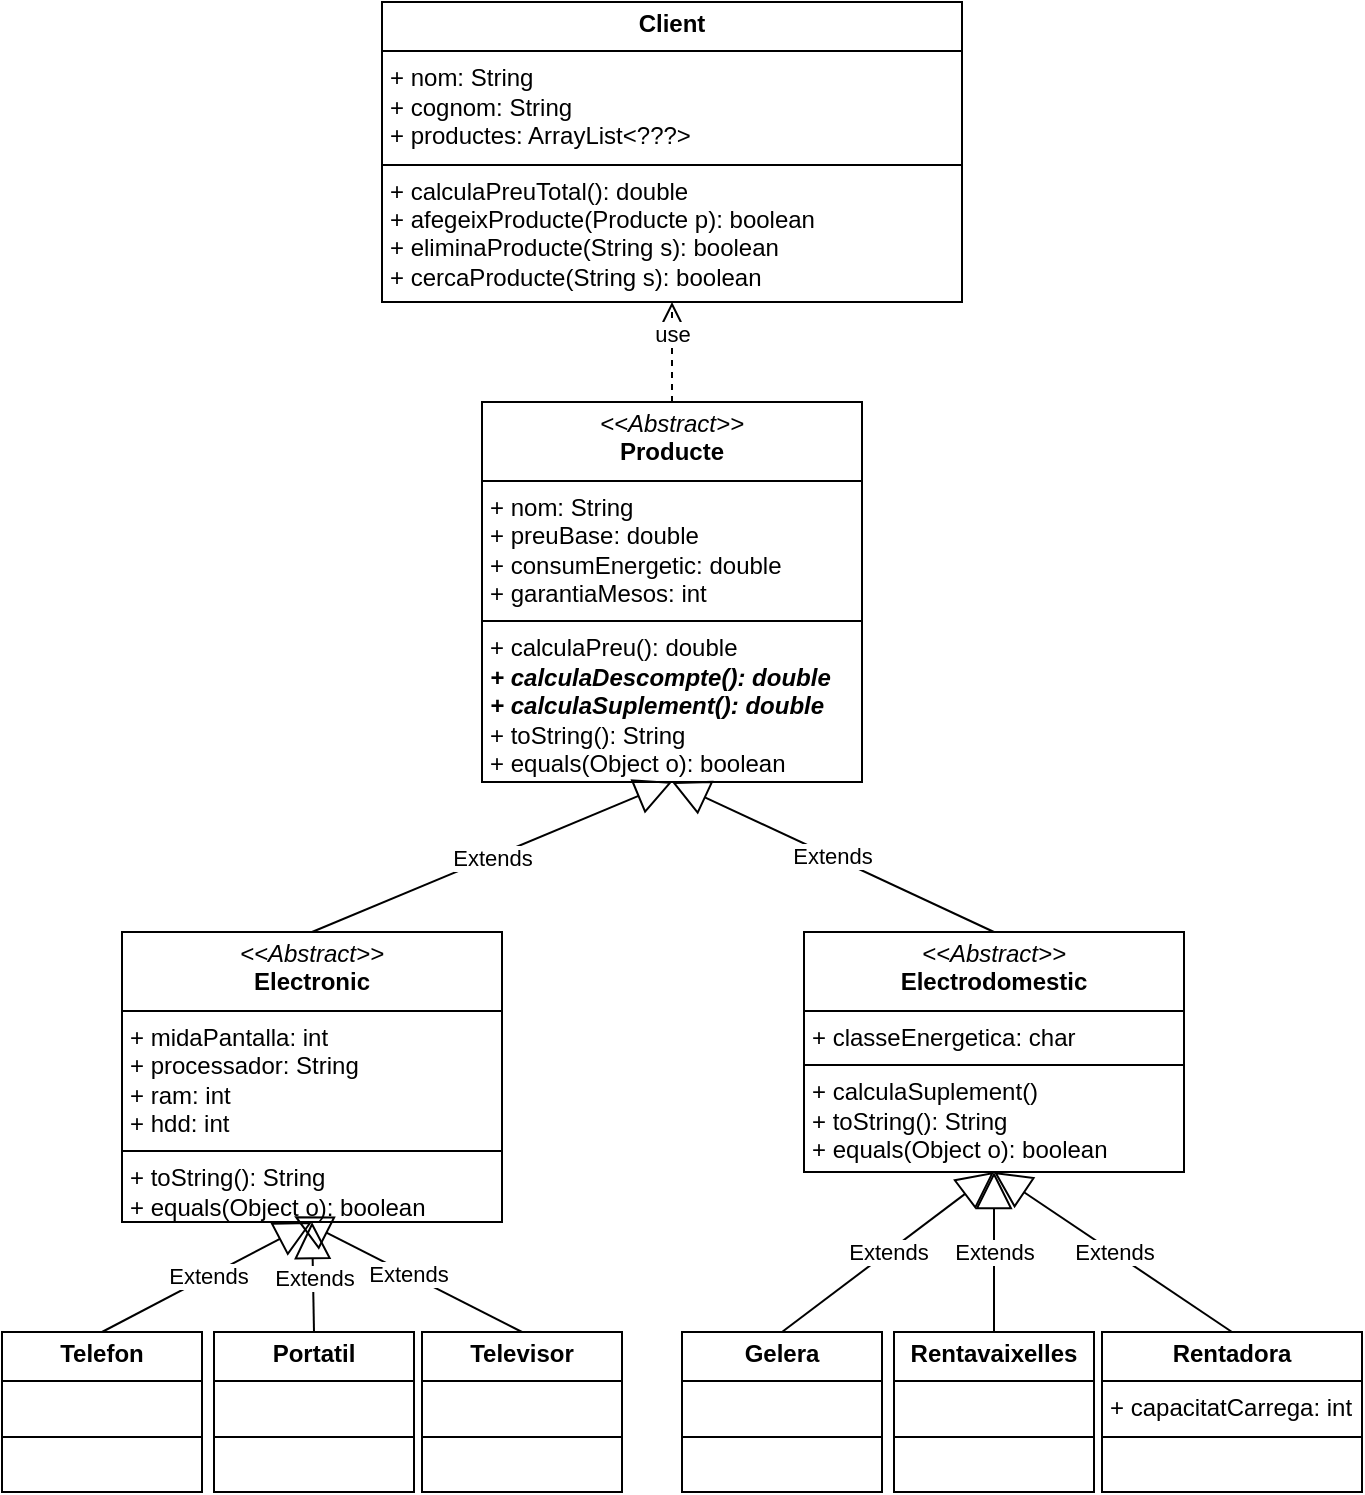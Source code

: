 <mxfile version="26.0.4">
  <diagram name="Página-1" id="60RNTh4Rrc2IoQphYFgR">
    <mxGraphModel dx="1434" dy="836" grid="1" gridSize="10" guides="1" tooltips="1" connect="1" arrows="1" fold="1" page="1" pageScale="1" pageWidth="827" pageHeight="1169" math="0" shadow="0">
      <root>
        <mxCell id="0" />
        <mxCell id="1" parent="0" />
        <mxCell id="zn-H3UJhmmuOepw79yXp-1" value="&lt;p style=&quot;margin:0px;margin-top:4px;text-align:center;&quot;&gt;&lt;b&gt;Client&lt;/b&gt;&lt;/p&gt;&lt;hr size=&quot;1&quot; style=&quot;border-style:solid;&quot;&gt;&lt;p style=&quot;margin:0px;margin-left:4px;&quot;&gt;+ nom: String&lt;/p&gt;&lt;p style=&quot;margin:0px;margin-left:4px;&quot;&gt;+ cognom: String&lt;/p&gt;&lt;p style=&quot;margin:0px;margin-left:4px;&quot;&gt;+ productes: ArrayList&amp;lt;???&amp;gt;&lt;br&gt;&lt;/p&gt;&lt;hr size=&quot;1&quot; style=&quot;border-style:solid;&quot;&gt;&lt;p style=&quot;margin:0px;margin-left:4px;&quot;&gt;&lt;span style=&quot;background-color: transparent; color: light-dark(rgb(0, 0, 0), rgb(255, 255, 255));&quot;&gt;+ calculaPreuTotal(): double&lt;/span&gt;&lt;br&gt;&lt;/p&gt;&lt;p style=&quot;margin:0px;margin-left:4px;&quot;&gt;&lt;span style=&quot;background-color: transparent; color: light-dark(rgb(0, 0, 0), rgb(255, 255, 255));&quot;&gt;+ afegeixProducte(Producte p): boolean&lt;/span&gt;&lt;/p&gt;&lt;p style=&quot;margin:0px;margin-left:4px;&quot;&gt;+ eliminaProducte(String s): boolean&lt;/p&gt;&lt;p style=&quot;margin:0px;margin-left:4px;&quot;&gt;+ cercaProducte(String s): boolean&lt;/p&gt;" style="verticalAlign=top;align=left;overflow=fill;html=1;whiteSpace=wrap;" parent="1" vertex="1">
          <mxGeometry x="200" y="12" width="290" height="150" as="geometry" />
        </mxCell>
        <mxCell id="zn-H3UJhmmuOepw79yXp-2" value="&lt;p style=&quot;margin:0px;margin-top:4px;text-align:center;&quot;&gt;&lt;b&gt;Telefon&lt;/b&gt;&lt;/p&gt;&lt;hr size=&quot;1&quot; style=&quot;border-style:solid;&quot;&gt;&lt;p style=&quot;margin:0px;margin-left:4px;&quot;&gt;&lt;br&gt;&lt;/p&gt;&lt;hr size=&quot;1&quot; style=&quot;border-style:solid;&quot;&gt;&lt;p style=&quot;margin:0px;margin-left:4px;&quot;&gt;&lt;br&gt;&lt;/p&gt;" style="verticalAlign=top;align=left;overflow=fill;html=1;whiteSpace=wrap;" parent="1" vertex="1">
          <mxGeometry x="10" y="677" width="100" height="80" as="geometry" />
        </mxCell>
        <mxCell id="aTCr0v6NtJagjDFA-7IP-1" value="&lt;p style=&quot;margin:0px;margin-top:4px;text-align:center;&quot;&gt;&lt;i&gt;&amp;lt;&amp;lt;Abstract&amp;gt;&amp;gt;&lt;/i&gt;&lt;br&gt;&lt;b&gt;Producte&lt;/b&gt;&lt;/p&gt;&lt;hr size=&quot;1&quot; style=&quot;border-style:solid;&quot;&gt;&lt;p style=&quot;margin:0px;margin-left:4px;&quot;&gt;+ nom: String&lt;br&gt;+ preuBase: double&lt;/p&gt;&lt;p style=&quot;margin:0px;margin-left:4px;&quot;&gt;+ consumEnergetic: double&lt;/p&gt;&lt;p style=&quot;margin:0px;margin-left:4px;&quot;&gt;+ garantiaMesos: int&lt;/p&gt;&lt;hr size=&quot;1&quot; style=&quot;border-style:solid;&quot;&gt;&lt;p style=&quot;margin:0px;margin-left:4px;&quot;&gt;+ calculaPreu(): double&lt;br&gt;&lt;/p&gt;&lt;p style=&quot;margin: 0px 0px 0px 4px;&quot;&gt;&lt;b&gt;&lt;i&gt;+ calculaDescompte(): double&lt;/i&gt;&lt;/b&gt;&lt;br&gt;&lt;/p&gt;&lt;div&gt;&lt;p style=&quot;margin: 0px 0px 0px 4px;&quot;&gt;&lt;b&gt;&lt;i&gt;+ calculaSuplement(): double&lt;/i&gt;&lt;/b&gt;&lt;br&gt;&lt;/p&gt;&lt;/div&gt;&lt;p style=&quot;margin:0px;margin-left:4px;&quot;&gt;+ toString(): String&lt;br&gt;+ equals(Object o): boolean&lt;/p&gt;" style="verticalAlign=top;align=left;overflow=fill;html=1;whiteSpace=wrap;" parent="1" vertex="1">
          <mxGeometry x="250" y="212" width="190" height="190" as="geometry" />
        </mxCell>
        <mxCell id="aTCr0v6NtJagjDFA-7IP-2" value="&lt;p style=&quot;margin:0px;margin-top:4px;text-align:center;&quot;&gt;&lt;i&gt;&amp;lt;&amp;lt;Abstract&amp;gt;&amp;gt;&lt;/i&gt;&lt;br&gt;&lt;b&gt;Electronic&lt;/b&gt;&lt;/p&gt;&lt;hr size=&quot;1&quot; style=&quot;border-style:solid;&quot;&gt;&lt;p style=&quot;margin:0px;margin-left:4px;&quot;&gt;+ midaPantalla: int&lt;br&gt;+ processador: String&lt;/p&gt;&lt;p style=&quot;margin:0px;margin-left:4px;&quot;&gt;+ ram: int&lt;/p&gt;&lt;p style=&quot;margin:0px;margin-left:4px;&quot;&gt;+ hdd: int&lt;/p&gt;&lt;hr size=&quot;1&quot; style=&quot;border-style:solid;&quot;&gt;&lt;p style=&quot;margin:0px;margin-left:4px;&quot;&gt;+ toString(): String&lt;br&gt;&lt;/p&gt;&lt;p style=&quot;margin:0px;margin-left:4px;&quot;&gt;+ equals(Object o): boolean&lt;/p&gt;" style="verticalAlign=top;align=left;overflow=fill;html=1;whiteSpace=wrap;" parent="1" vertex="1">
          <mxGeometry x="70" y="477" width="190" height="145" as="geometry" />
        </mxCell>
        <mxCell id="aTCr0v6NtJagjDFA-7IP-3" value="Extends" style="endArrow=block;endSize=16;endFill=0;html=1;rounded=0;exitX=0.5;exitY=0;exitDx=0;exitDy=0;entryX=0.5;entryY=1;entryDx=0;entryDy=0;" parent="1" source="aTCr0v6NtJagjDFA-7IP-2" target="aTCr0v6NtJagjDFA-7IP-1" edge="1">
          <mxGeometry width="160" relative="1" as="geometry">
            <mxPoint x="390" y="342" as="sourcePoint" />
            <mxPoint x="550" y="342" as="targetPoint" />
          </mxGeometry>
        </mxCell>
        <mxCell id="aTCr0v6NtJagjDFA-7IP-4" value="&lt;p style=&quot;margin:0px;margin-top:4px;text-align:center;&quot;&gt;&lt;i&gt;&amp;lt;&amp;lt;Abstract&amp;gt;&amp;gt;&lt;/i&gt;&lt;br&gt;&lt;b&gt;Electrodomestic&lt;/b&gt;&lt;/p&gt;&lt;hr size=&quot;1&quot; style=&quot;border-style:solid;&quot;&gt;&lt;p style=&quot;margin:0px;margin-left:4px;&quot;&gt;+ classeEnergetica: char&lt;br&gt;&lt;/p&gt;&lt;hr size=&quot;1&quot; style=&quot;border-style:solid;&quot;&gt;&lt;p style=&quot;margin:0px;margin-left:4px;&quot;&gt;+ calculaSuplement()&lt;/p&gt;&lt;p style=&quot;margin:0px;margin-left:4px;&quot;&gt;+ toString(): String&lt;br&gt;+ equals(Object o): boolean&lt;/p&gt;" style="verticalAlign=top;align=left;overflow=fill;html=1;whiteSpace=wrap;" parent="1" vertex="1">
          <mxGeometry x="411" y="477" width="190" height="120" as="geometry" />
        </mxCell>
        <mxCell id="aTCr0v6NtJagjDFA-7IP-5" value="Extends" style="endArrow=block;endSize=16;endFill=0;html=1;rounded=0;exitX=0.5;exitY=0;exitDx=0;exitDy=0;entryX=0.5;entryY=1;entryDx=0;entryDy=0;" parent="1" source="aTCr0v6NtJagjDFA-7IP-4" target="aTCr0v6NtJagjDFA-7IP-1" edge="1">
          <mxGeometry width="160" relative="1" as="geometry">
            <mxPoint x="175" y="442" as="sourcePoint" />
            <mxPoint x="350" y="392" as="targetPoint" />
          </mxGeometry>
        </mxCell>
        <mxCell id="aTCr0v6NtJagjDFA-7IP-6" value="&lt;p style=&quot;margin:0px;margin-top:4px;text-align:center;&quot;&gt;&lt;b&gt;Portatil&lt;/b&gt;&lt;/p&gt;&lt;hr size=&quot;1&quot; style=&quot;border-style:solid;&quot;&gt;&lt;p style=&quot;margin:0px;margin-left:4px;&quot;&gt;&lt;br&gt;&lt;/p&gt;&lt;hr size=&quot;1&quot; style=&quot;border-style:solid;&quot;&gt;&lt;p style=&quot;margin:0px;margin-left:4px;&quot;&gt;&lt;br&gt;&lt;/p&gt;" style="verticalAlign=top;align=left;overflow=fill;html=1;whiteSpace=wrap;" parent="1" vertex="1">
          <mxGeometry x="116" y="677" width="100" height="80" as="geometry" />
        </mxCell>
        <mxCell id="aTCr0v6NtJagjDFA-7IP-7" value="&lt;p style=&quot;margin:0px;margin-top:4px;text-align:center;&quot;&gt;&lt;b&gt;Televisor&lt;/b&gt;&lt;/p&gt;&lt;hr size=&quot;1&quot; style=&quot;border-style:solid;&quot;&gt;&lt;p style=&quot;margin:0px;margin-left:4px;&quot;&gt;&lt;br&gt;&lt;/p&gt;&lt;hr size=&quot;1&quot; style=&quot;border-style:solid;&quot;&gt;&lt;p style=&quot;margin:0px;margin-left:4px;&quot;&gt;&lt;br&gt;&lt;/p&gt;" style="verticalAlign=top;align=left;overflow=fill;html=1;whiteSpace=wrap;" parent="1" vertex="1">
          <mxGeometry x="220" y="677" width="100" height="80" as="geometry" />
        </mxCell>
        <mxCell id="aTCr0v6NtJagjDFA-7IP-8" value="&lt;p style=&quot;margin:0px;margin-top:4px;text-align:center;&quot;&gt;&lt;b&gt;Gelera&lt;/b&gt;&lt;/p&gt;&lt;hr size=&quot;1&quot; style=&quot;border-style:solid;&quot;&gt;&lt;p style=&quot;margin:0px;margin-left:4px;&quot;&gt;&lt;br&gt;&lt;/p&gt;&lt;hr size=&quot;1&quot; style=&quot;border-style:solid;&quot;&gt;&lt;p style=&quot;margin:0px;margin-left:4px;&quot;&gt;&lt;br&gt;&lt;/p&gt;" style="verticalAlign=top;align=left;overflow=fill;html=1;whiteSpace=wrap;" parent="1" vertex="1">
          <mxGeometry x="350" y="677" width="100" height="80" as="geometry" />
        </mxCell>
        <mxCell id="aTCr0v6NtJagjDFA-7IP-9" value="&lt;p style=&quot;margin:0px;margin-top:4px;text-align:center;&quot;&gt;&lt;b&gt;Rentavaixelles&lt;/b&gt;&lt;/p&gt;&lt;hr size=&quot;1&quot; style=&quot;border-style:solid;&quot;&gt;&lt;p style=&quot;margin:0px;margin-left:4px;&quot;&gt;&lt;br&gt;&lt;/p&gt;&lt;hr size=&quot;1&quot; style=&quot;border-style:solid;&quot;&gt;&lt;p style=&quot;margin:0px;margin-left:4px;&quot;&gt;&lt;br&gt;&lt;/p&gt;" style="verticalAlign=top;align=left;overflow=fill;html=1;whiteSpace=wrap;" parent="1" vertex="1">
          <mxGeometry x="456" y="677" width="100" height="80" as="geometry" />
        </mxCell>
        <mxCell id="aTCr0v6NtJagjDFA-7IP-10" value="&lt;p style=&quot;margin:0px;margin-top:4px;text-align:center;&quot;&gt;&lt;b&gt;Rentadora&lt;/b&gt;&lt;/p&gt;&lt;hr size=&quot;1&quot; style=&quot;border-style:solid;&quot;&gt;&lt;p style=&quot;margin:0px;margin-left:4px;&quot;&gt;+ capacitatCarrega: int&lt;/p&gt;&lt;hr size=&quot;1&quot; style=&quot;border-style:solid;&quot;&gt;&lt;p style=&quot;margin:0px;margin-left:4px;&quot;&gt;&lt;br&gt;&lt;/p&gt;" style="verticalAlign=top;align=left;overflow=fill;html=1;whiteSpace=wrap;" parent="1" vertex="1">
          <mxGeometry x="560" y="677" width="130" height="80" as="geometry" />
        </mxCell>
        <mxCell id="aTCr0v6NtJagjDFA-7IP-11" value="Extends" style="endArrow=block;endSize=16;endFill=0;html=1;rounded=0;exitX=0.5;exitY=0;exitDx=0;exitDy=0;entryX=0.5;entryY=1;entryDx=0;entryDy=0;" parent="1" source="zn-H3UJhmmuOepw79yXp-2" target="aTCr0v6NtJagjDFA-7IP-2" edge="1">
          <mxGeometry width="160" relative="1" as="geometry">
            <mxPoint x="60" y="687" as="sourcePoint" />
            <mxPoint x="190" y="637" as="targetPoint" />
          </mxGeometry>
        </mxCell>
        <mxCell id="aTCr0v6NtJagjDFA-7IP-12" value="Extends" style="endArrow=block;endSize=16;endFill=0;html=1;rounded=0;exitX=0.5;exitY=0;exitDx=0;exitDy=0;entryX=0.5;entryY=1;entryDx=0;entryDy=0;" parent="1" source="aTCr0v6NtJagjDFA-7IP-6" target="aTCr0v6NtJagjDFA-7IP-2" edge="1">
          <mxGeometry width="160" relative="1" as="geometry">
            <mxPoint x="70" y="687" as="sourcePoint" />
            <mxPoint x="115" y="637" as="targetPoint" />
          </mxGeometry>
        </mxCell>
        <mxCell id="aTCr0v6NtJagjDFA-7IP-13" value="Extends" style="endArrow=block;endSize=16;endFill=0;html=1;rounded=0;exitX=0.5;exitY=0;exitDx=0;exitDy=0;entryX=0.453;entryY=0.98;entryDx=0;entryDy=0;entryPerimeter=0;" parent="1" source="aTCr0v6NtJagjDFA-7IP-7" target="aTCr0v6NtJagjDFA-7IP-2" edge="1">
          <mxGeometry width="160" relative="1" as="geometry">
            <mxPoint x="277" y="667" as="sourcePoint" />
            <mxPoint x="216" y="617" as="targetPoint" />
          </mxGeometry>
        </mxCell>
        <mxCell id="aTCr0v6NtJagjDFA-7IP-14" value="Extends" style="endArrow=block;endSize=16;endFill=0;html=1;rounded=0;exitX=0.5;exitY=0;exitDx=0;exitDy=0;entryX=0.5;entryY=1;entryDx=0;entryDy=0;" parent="1" source="aTCr0v6NtJagjDFA-7IP-9" target="aTCr0v6NtJagjDFA-7IP-4" edge="1">
          <mxGeometry width="160" relative="1" as="geometry">
            <mxPoint x="501" y="647" as="sourcePoint" />
            <mxPoint x="500" y="597" as="targetPoint" />
          </mxGeometry>
        </mxCell>
        <mxCell id="aTCr0v6NtJagjDFA-7IP-15" value="Extends" style="endArrow=block;endSize=16;endFill=0;html=1;rounded=0;exitX=0.5;exitY=0;exitDx=0;exitDy=0;entryX=0.5;entryY=1;entryDx=0;entryDy=0;" parent="1" source="aTCr0v6NtJagjDFA-7IP-10" target="aTCr0v6NtJagjDFA-7IP-4" edge="1">
          <mxGeometry width="160" relative="1" as="geometry">
            <mxPoint x="581" y="687" as="sourcePoint" />
            <mxPoint x="510" y="607" as="targetPoint" />
          </mxGeometry>
        </mxCell>
        <mxCell id="aTCr0v6NtJagjDFA-7IP-16" value="Extends" style="endArrow=block;endSize=16;endFill=0;html=1;rounded=0;exitX=0.5;exitY=0;exitDx=0;exitDy=0;entryX=0.5;entryY=1;entryDx=0;entryDy=0;" parent="1" source="aTCr0v6NtJagjDFA-7IP-8" target="aTCr0v6NtJagjDFA-7IP-4" edge="1">
          <mxGeometry width="160" relative="1" as="geometry">
            <mxPoint x="635" y="687" as="sourcePoint" />
            <mxPoint x="445" y="607" as="targetPoint" />
          </mxGeometry>
        </mxCell>
        <mxCell id="aTCr0v6NtJagjDFA-7IP-17" value="use" style="html=1;verticalAlign=bottom;endArrow=open;dashed=1;endSize=8;curved=0;rounded=0;entryX=0.5;entryY=1;entryDx=0;entryDy=0;exitX=0.5;exitY=0;exitDx=0;exitDy=0;" parent="1" source="aTCr0v6NtJagjDFA-7IP-1" target="zn-H3UJhmmuOepw79yXp-1" edge="1">
          <mxGeometry relative="1" as="geometry">
            <mxPoint x="450" y="212" as="sourcePoint" />
            <mxPoint x="370" y="212" as="targetPoint" />
          </mxGeometry>
        </mxCell>
      </root>
    </mxGraphModel>
  </diagram>
</mxfile>
